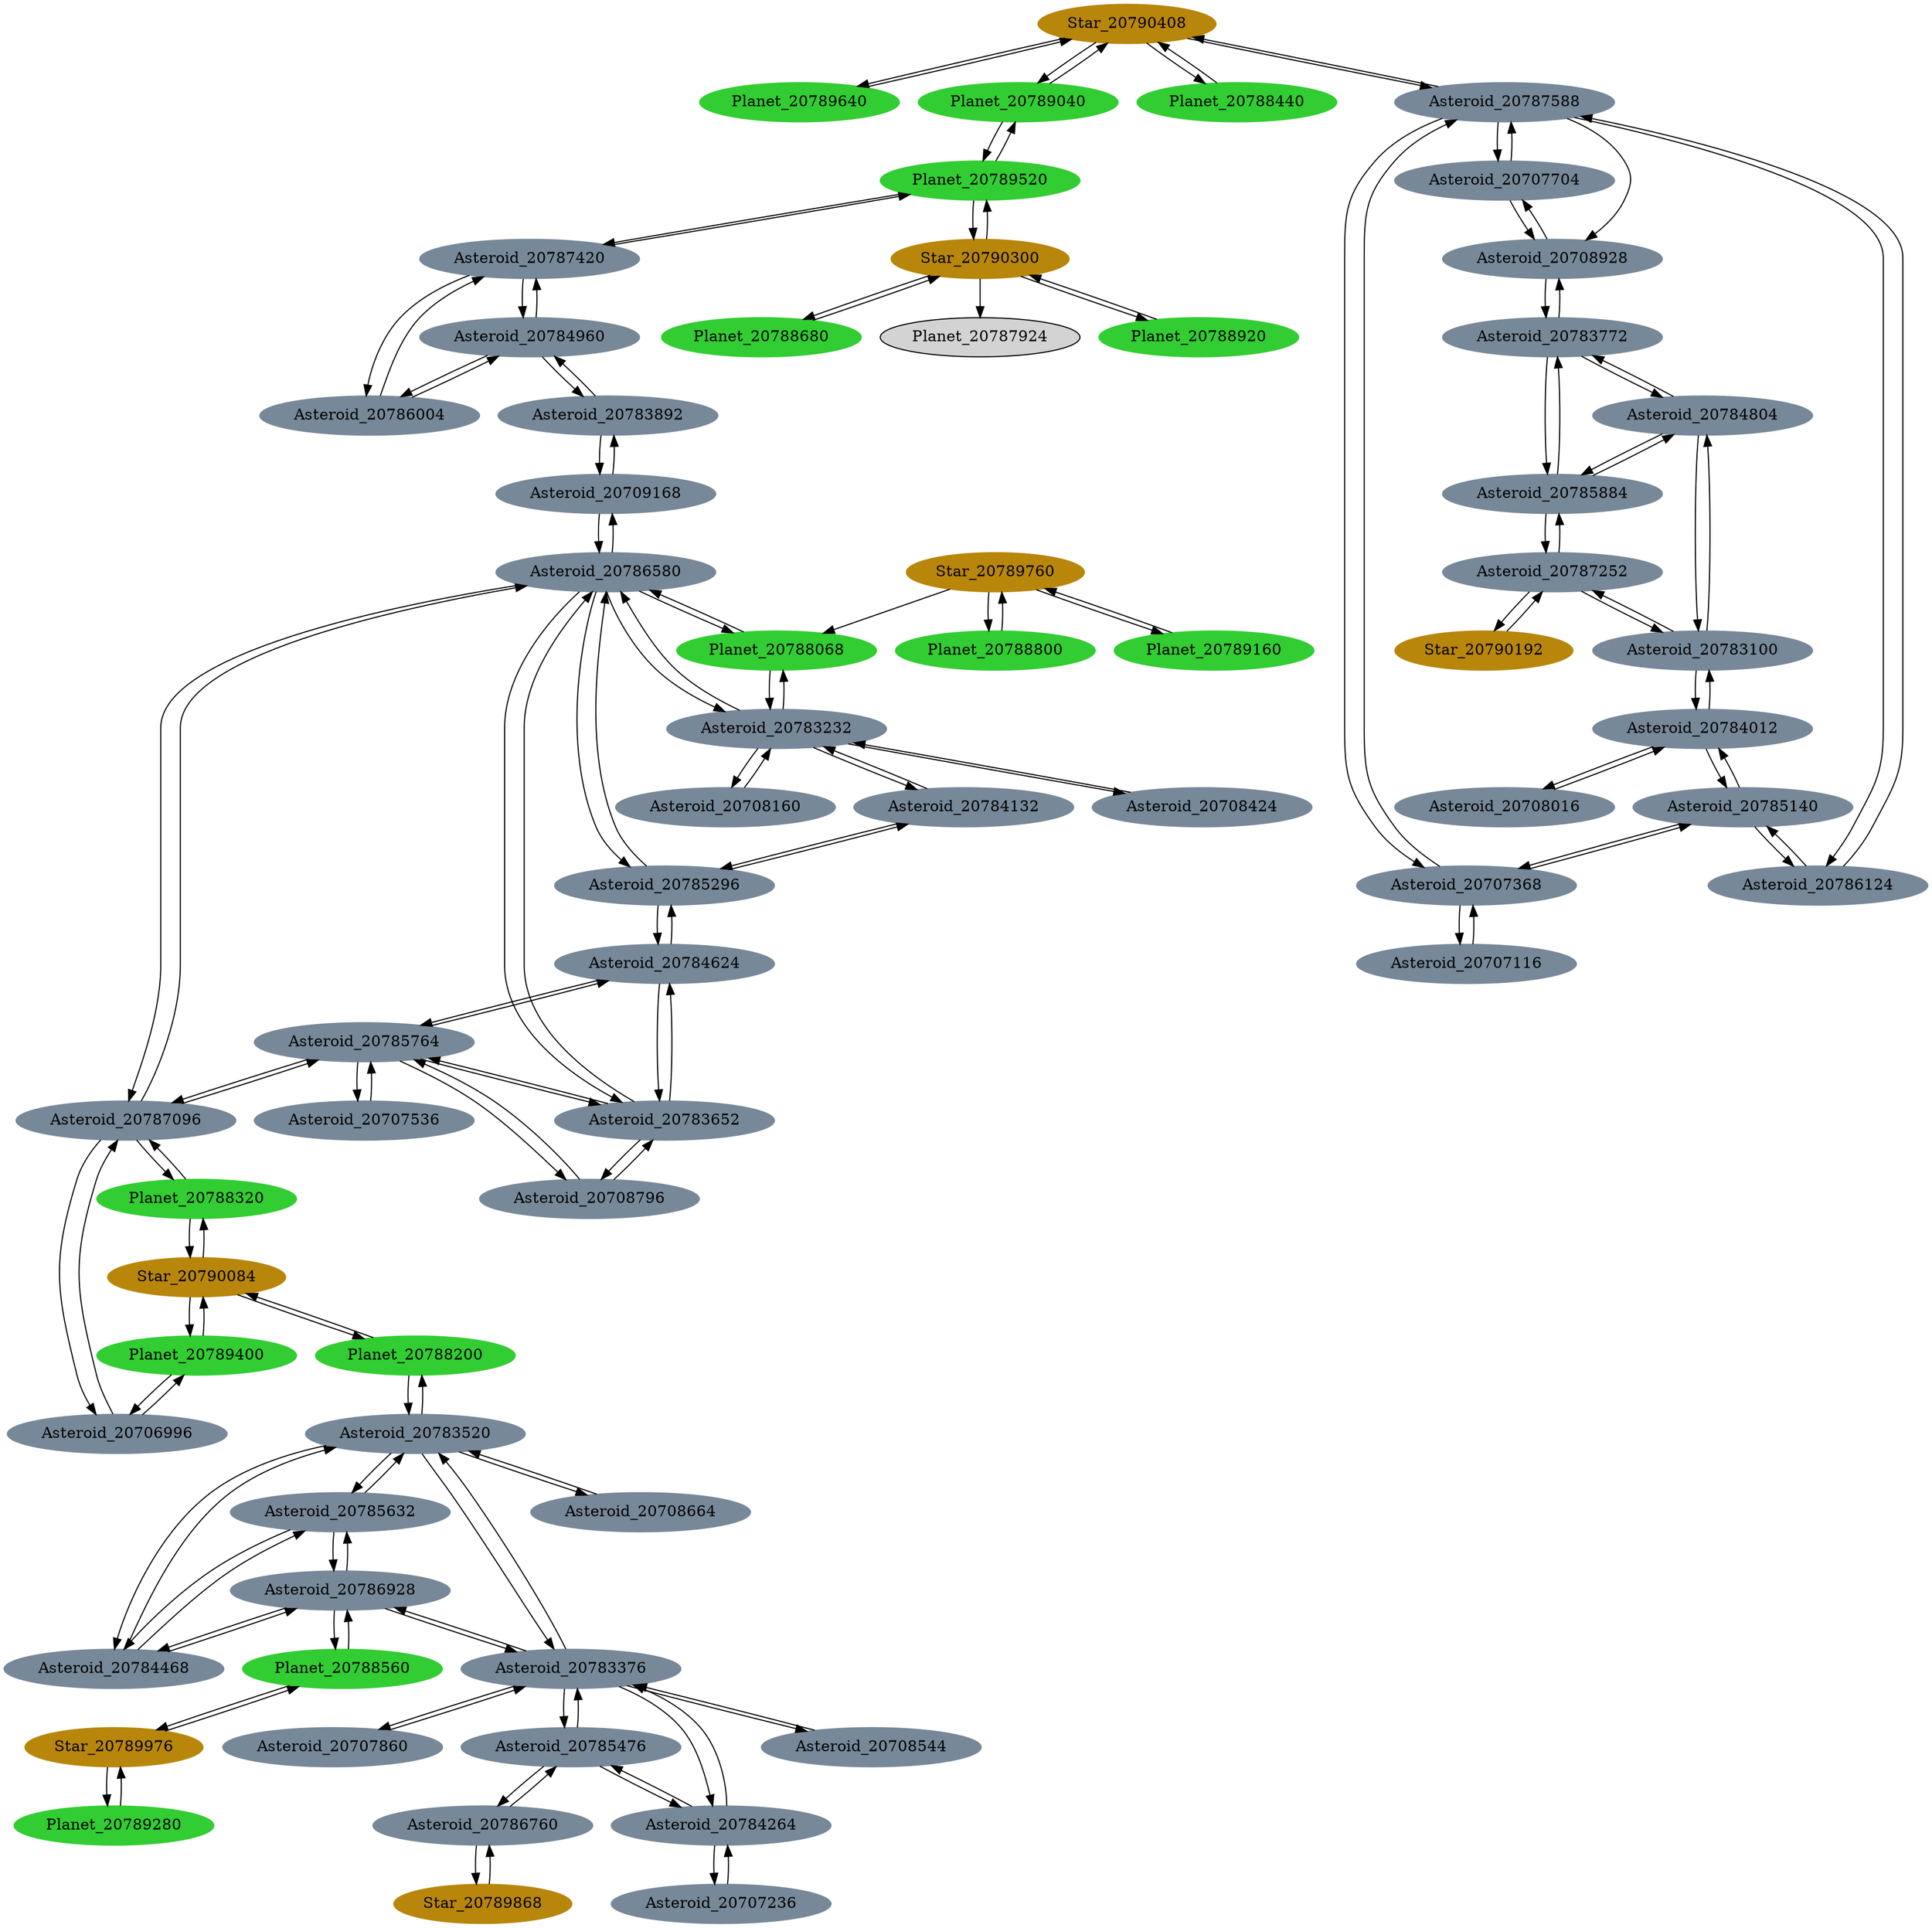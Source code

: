 digraph 
  {
    node [ style = filled ];
    Star_20790408        [ color = darkgoldenrod,color = darkgoldenrod,color = darkgoldenrod,color = darkgoldenrod ];
    Planet_20789640      [ color = limegreen    ];
    Planet_20789040      [ color = limegreen,color = limegreen ];
    Planet_20788440      [ color = limegreen    ];
    Asteroid_20787588    [ color = lightslategray,color = lightslategray,color = lightslategray,color = lightslategray,color = lightslategray ];
    Star_20790300        [ color = darkgoldenrod,color = darkgoldenrod,color = darkgoldenrod,color = darkgoldenrod ];
    Planet_20789520      [ color = limegreen,color = limegreen,color = limegreen ];
    Planet_20788920      [ color = limegreen    ];
    Planet_20788680      [ color = limegreen    ];
    Star_20790192        [ color = darkgoldenrod ];
    Asteroid_20787252    [ color = lightslategray,color = lightslategray,color = lightslategray ];
    Star_20790084        [ color = darkgoldenrod,color = darkgoldenrod,color = darkgoldenrod ];
    Planet_20789400      [ color = limegreen,color = limegreen ];
    Planet_20788320      [ color = limegreen,color = limegreen ];
    Planet_20788200      [ color = limegreen,color = limegreen ];
    Star_20789976        [ color = darkgoldenrod,color = darkgoldenrod ];
    Planet_20789280      [ color = limegreen    ];
    Planet_20788560      [ color = limegreen,color = limegreen ];
    Star_20789868        [ color = darkgoldenrod ];
    Asteroid_20786760    [ color = lightslategray,color = lightslategray ];
    Star_20789760        [ color = darkgoldenrod,color = darkgoldenrod,color = darkgoldenrod ];
    Planet_20789160      [ color = limegreen    ];
    Planet_20788800      [ color = limegreen    ];
    Planet_20788068      [ color = limegreen,color = limegreen ];
    Asteroid_20787420    [ color = lightslategray,color = lightslategray,color = lightslategray ];
    Asteroid_20706996    [ color = lightslategray,color = lightslategray ];
    Asteroid_20786928    [ color = lightslategray,color = lightslategray,color = lightslategray,color = lightslategray ];
    Asteroid_20787096    [ color = lightslategray,color = lightslategray,color = lightslategray,color = lightslategray ];
    Asteroid_20783520    [ color = lightslategray,color = lightslategray,color = lightslategray,color = lightslategray,color = lightslategray ];
    Asteroid_20786580    [ color = lightslategray,color = lightslategray,color = lightslategray,color = lightslategray,color = lightslategray,color = lightslategray ];
    Asteroid_20783232    [ color = lightslategray,color = lightslategray,color = lightslategray,color = lightslategray,color = lightslategray ];
    Asteroid_20786124    [ color = lightslategray,color = lightslategray ];
    Asteroid_20708928    [ color = lightslategray,color = lightslategray ];
    Asteroid_20707368    [ color = lightslategray,color = lightslategray,color = lightslategray ];
    Asteroid_20707704    [ color = lightslategray,color = lightslategray ];
    Asteroid_20786004    [ color = lightslategray,color = lightslategray ];
    Asteroid_20784960    [ color = lightslategray,color = lightslategray,color = lightslategray ];
    Asteroid_20785884    [ color = lightslategray,color = lightslategray,color = lightslategray ];
    Asteroid_20783100    [ color = lightslategray,color = lightslategray,color = lightslategray ];
    Asteroid_20785764    [ color = lightslategray,color = lightslategray,color = lightslategray,color = lightslategray,color = lightslategray ];
    Asteroid_20785632    [ color = lightslategray,color = lightslategray,color = lightslategray ];
    Asteroid_20783376    [ color = lightslategray,color = lightslategray,color = lightslategray,color = lightslategray,color = lightslategray,color = lightslategray ];
    Asteroid_20784468    [ color = lightslategray,color = lightslategray,color = lightslategray ];
    Asteroid_20785476    [ color = lightslategray,color = lightslategray,color = lightslategray ];
    Asteroid_20785296    [ color = lightslategray,color = lightslategray,color = lightslategray ];
    Asteroid_20709168    [ color = lightslategray,color = lightslategray ];
    Asteroid_20783652    [ color = lightslategray,color = lightslategray,color = lightslategray,color = lightslategray ];
    Asteroid_20785140    [ color = lightslategray,color = lightslategray,color = lightslategray ];
    Asteroid_20784804    [ color = lightslategray,color = lightslategray,color = lightslategray ];
    Asteroid_20783772    [ color = lightslategray,color = lightslategray,color = lightslategray ];
    Asteroid_20784624    [ color = lightslategray,color = lightslategray,color = lightslategray ];
    Asteroid_20707536    [ color = lightslategray ];
    Asteroid_20708796    [ color = lightslategray,color = lightslategray,color = lightslategray ];
    Asteroid_20784264    [ color = lightslategray,color = lightslategray,color = lightslategray ];
    Asteroid_20784132    [ color = lightslategray,color = lightslategray ];
    Asteroid_20784012    [ color = lightslategray,color = lightslategray,color = lightslategray ];
    Asteroid_20783892    [ color = lightslategray,color = lightslategray ];
    Asteroid_20707236    [ color = lightslategray ];
    Asteroid_20708016    [ color = lightslategray ];
    Asteroid_20708664    [ color = lightslategray ];
    Asteroid_20708544    [ color = lightslategray ];
    Asteroid_20707860    [ color = lightslategray ];
    Asteroid_20708424    [ color = lightslategray ];
    Asteroid_20708160    [ color = lightslategray ];
    Asteroid_20707116    [ color = lightslategray ];
    Star_20790408 -> Planet_20789640;
    Star_20790408 -> Planet_20789040;
    Star_20790408 -> Planet_20788440;
    Star_20790408 -> Asteroid_20787588;
    Star_20790300 -> Planet_20789520;
    Star_20790300 -> Planet_20788920;
    Star_20790300 -> Planet_20788680;
    Star_20790300 -> Planet_20787924;
    Star_20790192 -> Asteroid_20787252;
    Star_20790084 -> Planet_20789400;
    Star_20790084 -> Planet_20788320;
    Star_20790084 -> Planet_20788200;
    Star_20789976 -> Planet_20789280;
    Star_20789976 -> Planet_20788560;
    Star_20789868 -> Asteroid_20786760;
    Star_20789760 -> Planet_20789160;
    Star_20789760 -> Planet_20788800;
    Star_20789760 -> Planet_20788068;
    Planet_20789640 -> Star_20790408;
    Planet_20789520 -> Star_20790300;
    Planet_20789520 -> Asteroid_20787420;
    Planet_20789520 -> Planet_20789040;
    Planet_20789400 -> Star_20790084;
    Planet_20789400 -> Asteroid_20706996;
    Planet_20789280 -> Star_20789976;
    Planet_20789160 -> Star_20789760;
    Planet_20789040 -> Star_20790408;
    Planet_20789040 -> Planet_20789520;
    Planet_20788920 -> Star_20790300;
    Planet_20788800 -> Star_20789760;
    Planet_20788680 -> Star_20790300;
    Planet_20788560 -> Star_20789976;
    Planet_20788560 -> Asteroid_20786928;
    Planet_20788440 -> Star_20790408;
    Planet_20788320 -> Star_20790084;
    Planet_20788320 -> Asteroid_20787096;
    Planet_20788200 -> Star_20790084;
    Planet_20788200 -> Asteroid_20783520;
    Planet_20788068 -> Asteroid_20786580;
    Planet_20788068 -> Asteroid_20783232;
    Asteroid_20787588 -> Star_20790408;
    Asteroid_20787588 -> Asteroid_20786124;
    Asteroid_20787588 -> Asteroid_20708928;
    Asteroid_20787588 -> Asteroid_20707368;
    Asteroid_20787588 -> Asteroid_20707704;
    Asteroid_20787420 -> Planet_20789520;
    Asteroid_20787420 -> Asteroid_20786004;
    Asteroid_20787420 -> Asteroid_20784960;
    Asteroid_20787252 -> Star_20790192;
    Asteroid_20787252 -> Asteroid_20785884;
    Asteroid_20787252 -> Asteroid_20783100;
    Asteroid_20787096 -> Planet_20788320;
    Asteroid_20787096 -> Asteroid_20785764;
    Asteroid_20787096 -> Asteroid_20786580;
    Asteroid_20787096 -> Asteroid_20706996;
    Asteroid_20786928 -> Planet_20788560;
    Asteroid_20786928 -> Asteroid_20785632;
    Asteroid_20786928 -> Asteroid_20783376;
    Asteroid_20786928 -> Asteroid_20784468;
    Asteroid_20786760 -> Star_20789868;
    Asteroid_20786760 -> Asteroid_20785476;
    Asteroid_20786580 -> Planet_20788068;
    Asteroid_20786580 -> Asteroid_20785296;
    Asteroid_20786580 -> Asteroid_20709168;
    Asteroid_20786580 -> Asteroid_20787096;
    Asteroid_20786580 -> Asteroid_20783232;
    Asteroid_20786580 -> Asteroid_20783652;
    Asteroid_20786124 -> Asteroid_20787588;
    Asteroid_20786124 -> Asteroid_20785140;
    Asteroid_20786004 -> Asteroid_20787420;
    Asteroid_20786004 -> Asteroid_20784960;
    Asteroid_20785884 -> Asteroid_20787252;
    Asteroid_20785884 -> Asteroid_20784804;
    Asteroid_20785884 -> Asteroid_20783772;
    Asteroid_20785764 -> Asteroid_20787096;
    Asteroid_20785764 -> Asteroid_20784624;
    Asteroid_20785764 -> Asteroid_20707536;
    Asteroid_20785764 -> Asteroid_20783652;
    Asteroid_20785764 -> Asteroid_20708796;
    Asteroid_20785632 -> Asteroid_20786928;
    Asteroid_20785632 -> Asteroid_20784468;
    Asteroid_20785632 -> Asteroid_20783520;
    Asteroid_20785476 -> Asteroid_20786760;
    Asteroid_20785476 -> Asteroid_20784264;
    Asteroid_20785476 -> Asteroid_20783376;
    Asteroid_20785296 -> Asteroid_20786580;
    Asteroid_20785296 -> Asteroid_20784132;
    Asteroid_20785296 -> Asteroid_20784624;
    Asteroid_20785140 -> Asteroid_20786124;
    Asteroid_20785140 -> Asteroid_20784012;
    Asteroid_20785140 -> Asteroid_20707368;
    Asteroid_20784960 -> Asteroid_20786004;
    Asteroid_20784960 -> Asteroid_20783892;
    Asteroid_20784960 -> Asteroid_20787420;
    Asteroid_20784804 -> Asteroid_20785884;
    Asteroid_20784804 -> Asteroid_20783772;
    Asteroid_20784804 -> Asteroid_20783100;
    Asteroid_20784624 -> Asteroid_20785764;
    Asteroid_20784624 -> Asteroid_20783652;
    Asteroid_20784624 -> Asteroid_20785296;
    Asteroid_20784468 -> Asteroid_20785632;
    Asteroid_20784468 -> Asteroid_20783520;
    Asteroid_20784468 -> Asteroid_20786928;
    Asteroid_20784264 -> Asteroid_20785476;
    Asteroid_20784264 -> Asteroid_20783376;
    Asteroid_20784264 -> Asteroid_20707236;
    Asteroid_20784132 -> Asteroid_20785296;
    Asteroid_20784132 -> Asteroid_20783232;
    Asteroid_20784012 -> Asteroid_20785140;
    Asteroid_20784012 -> Asteroid_20783100;
    Asteroid_20784012 -> Asteroid_20708016;
    Asteroid_20783892 -> Asteroid_20784960;
    Asteroid_20783892 -> Asteroid_20709168;
    Asteroid_20783772 -> Asteroid_20784804;
    Asteroid_20783772 -> Asteroid_20708928;
    Asteroid_20783772 -> Asteroid_20785884;
    Asteroid_20783652 -> Asteroid_20784624;
    Asteroid_20783652 -> Asteroid_20708796;
    Asteroid_20783652 -> Asteroid_20785764;
    Asteroid_20783652 -> Asteroid_20786580;
    Asteroid_20783520 -> Asteroid_20784468;
    Asteroid_20783520 -> Planet_20788200;
    Asteroid_20783520 -> Asteroid_20783376;
    Asteroid_20783520 -> Asteroid_20708664;
    Asteroid_20783520 -> Asteroid_20785632;
    Asteroid_20783376 -> Asteroid_20784264;
    Asteroid_20783376 -> Asteroid_20783520;
    Asteroid_20783376 -> Asteroid_20708544;
    Asteroid_20783376 -> Asteroid_20707860;
    Asteroid_20783376 -> Asteroid_20786928;
    Asteroid_20783376 -> Asteroid_20785476;
    Asteroid_20783232 -> Asteroid_20784132;
    Asteroid_20783232 -> Planet_20788068;
    Asteroid_20783232 -> Asteroid_20708424;
    Asteroid_20783232 -> Asteroid_20708160;
    Asteroid_20783232 -> Asteroid_20786580;
    Asteroid_20783100 -> Asteroid_20784012;
    Asteroid_20783100 -> Asteroid_20787252;
    Asteroid_20783100 -> Asteroid_20784804;
    Asteroid_20709168 -> Asteroid_20783892;
    Asteroid_20709168 -> Asteroid_20786580;
    Asteroid_20708928 -> Asteroid_20783772;
    Asteroid_20708928 -> Asteroid_20707704;
    Asteroid_20708796 -> Asteroid_20783652;
    Asteroid_20708796 -> Asteroid_20785764;
    Asteroid_20708664 -> Asteroid_20783520;
    Asteroid_20708544 -> Asteroid_20783376;
    Asteroid_20708424 -> Asteroid_20783232;
    Asteroid_20708160 -> Asteroid_20783232;
    Asteroid_20708016 -> Asteroid_20784012;
    Asteroid_20707860 -> Asteroid_20783376;
    Asteroid_20707704 -> Asteroid_20708928;
    Asteroid_20707704 -> Asteroid_20787588;
    Asteroid_20707536 -> Asteroid_20785764;
    Asteroid_20707368 -> Asteroid_20787588;
    Asteroid_20707368 -> Asteroid_20707116;
    Asteroid_20707368 -> Asteroid_20785140;
    Asteroid_20707236 -> Asteroid_20784264;
    Asteroid_20707116 -> Asteroid_20707368;
    Asteroid_20706996 -> Planet_20789400;
    Asteroid_20706996 -> Asteroid_20787096;
  }
